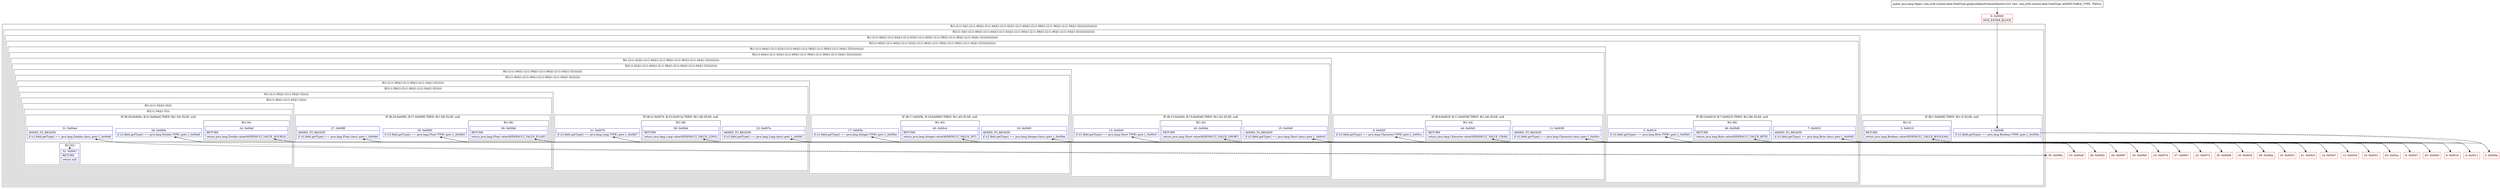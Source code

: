 digraph "CFG forcom.j256.ormlite.field.FieldType.getJavaDefaultValueDefault()Ljava\/lang\/Object;" {
subgraph cluster_Region_1158192530 {
label = "R(1:(2:(1:3)|(1:(2:(1:46)|(1:(2:(1:44)|(1:(2:(1:42)|(1:(2:(1:40)|(1:(2:(1:38)|(1:(2:(1:36)|(1:(2:(1:34)|(1:32)))))))))))))))))";
node [shape=record,color=blue];
subgraph cluster_Region_1833020756 {
label = "R(2:(1:3)|(1:(2:(1:46)|(1:(2:(1:44)|(1:(2:(1:42)|(1:(2:(1:40)|(1:(2:(1:38)|(1:(2:(1:36)|(1:(2:(1:34)|(1:32))))))))))))))))";
node [shape=record,color=blue];
subgraph cluster_IfRegion_766556813 {
label = "IF [B:1:0x0008] THEN: R(1:3) ELSE: null";
node [shape=record,color=blue];
Node_1 [shape=record,label="{1\:\ 0x0008|if (r2.field.getType() == java.lang.Boolean.TYPE) goto L_0x000a\l}"];
subgraph cluster_Region_920567726 {
label = "R(1:3)";
node [shape=record,color=blue];
Node_3 [shape=record,label="{3\:\ 0x0010|RETURN\l|return java.lang.Boolean.valueOf(DEFAULT_VALUE_BOOLEAN)\l}"];
}
}
subgraph cluster_Region_935022826 {
label = "R(1:(2:(1:46)|(1:(2:(1:44)|(1:(2:(1:42)|(1:(2:(1:40)|(1:(2:(1:38)|(1:(2:(1:36)|(1:(2:(1:34)|(1:32)))))))))))))))";
node [shape=record,color=blue];
subgraph cluster_Region_1466982468 {
label = "R(2:(1:46)|(1:(2:(1:44)|(1:(2:(1:42)|(1:(2:(1:40)|(1:(2:(1:38)|(1:(2:(1:36)|(1:(2:(1:34)|(1:32))))))))))))))";
node [shape=record,color=blue];
subgraph cluster_IfRegion_2143083765 {
label = "IF [B:5:0x0019, B:7:0x0023] THEN: R(1:46) ELSE: null";
node [shape=record,color=blue];
Node_5 [shape=record,label="{5\:\ 0x0019|if (r2.field.getType() == java.lang.Byte.TYPE) goto L_0x00d3\l}"];
Node_7 [shape=record,label="{7\:\ 0x0023|ADDED_TO_REGION\l|if (r2.field.getType() == java.lang.Byte.class) goto L_0x00d3\l}"];
subgraph cluster_Region_1012674403 {
label = "R(1:46)";
node [shape=record,color=blue];
Node_46 [shape=record,label="{46\:\ 0x00d9|RETURN\l|return java.lang.Byte.valueOf(DEFAULT_VALUE_BYTE)\l}"];
}
}
subgraph cluster_Region_1359811586 {
label = "R(1:(2:(1:44)|(1:(2:(1:42)|(1:(2:(1:40)|(1:(2:(1:38)|(1:(2:(1:36)|(1:(2:(1:34)|(1:32)))))))))))))";
node [shape=record,color=blue];
subgraph cluster_Region_95104039 {
label = "R(2:(1:44)|(1:(2:(1:42)|(1:(2:(1:40)|(1:(2:(1:38)|(1:(2:(1:36)|(1:(2:(1:34)|(1:32))))))))))))";
node [shape=record,color=blue];
subgraph cluster_IfRegion_485036819 {
label = "IF [B:9:0x002f, B:11:0x0039] THEN: R(1:44) ELSE: null";
node [shape=record,color=blue];
Node_9 [shape=record,label="{9\:\ 0x002f|if (r2.field.getType() == java.lang.Character.TYPE) goto L_0x00cc\l}"];
Node_11 [shape=record,label="{11\:\ 0x0039|ADDED_TO_REGION\l|if (r2.field.getType() == java.lang.Character.class) goto L_0x00cc\l}"];
subgraph cluster_Region_1091768538 {
label = "R(1:44)";
node [shape=record,color=blue];
Node_44 [shape=record,label="{44\:\ 0x00d2|RETURN\l|return java.lang.Character.valueOf(DEFAULT_VALUE_CHAR)\l}"];
}
}
subgraph cluster_Region_2022158846 {
label = "R(1:(2:(1:42)|(1:(2:(1:40)|(1:(2:(1:38)|(1:(2:(1:36)|(1:(2:(1:34)|(1:32)))))))))))";
node [shape=record,color=blue];
subgraph cluster_Region_613507293 {
label = "R(2:(1:42)|(1:(2:(1:40)|(1:(2:(1:38)|(1:(2:(1:36)|(1:(2:(1:34)|(1:32))))))))))";
node [shape=record,color=blue];
subgraph cluster_IfRegion_1882492631 {
label = "IF [B:13:0x0045, B:15:0x004f] THEN: R(1:42) ELSE: null";
node [shape=record,color=blue];
Node_13 [shape=record,label="{13\:\ 0x0045|if (r2.field.getType() == java.lang.Short.TYPE) goto L_0x00c5\l}"];
Node_15 [shape=record,label="{15\:\ 0x004f|ADDED_TO_REGION\l|if (r2.field.getType() == java.lang.Short.class) goto L_0x00c5\l}"];
subgraph cluster_Region_695784907 {
label = "R(1:42)";
node [shape=record,color=blue];
Node_42 [shape=record,label="{42\:\ 0x00cb|RETURN\l|return java.lang.Short.valueOf(DEFAULT_VALUE_SHORT)\l}"];
}
}
subgraph cluster_Region_1815447899 {
label = "R(1:(2:(1:40)|(1:(2:(1:38)|(1:(2:(1:36)|(1:(2:(1:34)|(1:32)))))))))";
node [shape=record,color=blue];
subgraph cluster_Region_1133349768 {
label = "R(2:(1:40)|(1:(2:(1:38)|(1:(2:(1:36)|(1:(2:(1:34)|(1:32))))))))";
node [shape=record,color=blue];
subgraph cluster_IfRegion_387704600 {
label = "IF [B:17:0x005b, B:19:0x0065] THEN: R(1:40) ELSE: null";
node [shape=record,color=blue];
Node_17 [shape=record,label="{17\:\ 0x005b|if (r2.field.getType() == java.lang.Integer.TYPE) goto L_0x00be\l}"];
Node_19 [shape=record,label="{19\:\ 0x0065|ADDED_TO_REGION\l|if (r2.field.getType() == java.lang.Integer.class) goto L_0x00be\l}"];
subgraph cluster_Region_2023931581 {
label = "R(1:40)";
node [shape=record,color=blue];
Node_40 [shape=record,label="{40\:\ 0x00c4|RETURN\l|return java.lang.Integer.valueOf(DEFAULT_VALUE_INT)\l}"];
}
}
subgraph cluster_Region_949854115 {
label = "R(1:(2:(1:38)|(1:(2:(1:36)|(1:(2:(1:34)|(1:32)))))))";
node [shape=record,color=blue];
subgraph cluster_Region_400786163 {
label = "R(2:(1:38)|(1:(2:(1:36)|(1:(2:(1:34)|(1:32))))))";
node [shape=record,color=blue];
subgraph cluster_IfRegion_1594397744 {
label = "IF [B:21:0x0070, B:23:0x007a] THEN: R(1:38) ELSE: null";
node [shape=record,color=blue];
Node_21 [shape=record,label="{21\:\ 0x0070|if (r2.field.getType() == java.lang.Long.TYPE) goto L_0x00b7\l}"];
Node_23 [shape=record,label="{23\:\ 0x007a|ADDED_TO_REGION\l|if (r2.field.getType() == java.lang.Long.class) goto L_0x00b7\l}"];
subgraph cluster_Region_842178106 {
label = "R(1:38)";
node [shape=record,color=blue];
Node_38 [shape=record,label="{38\:\ 0x00bd|RETURN\l|return java.lang.Long.valueOf(DEFAULT_VALUE_LONG)\l}"];
}
}
subgraph cluster_Region_1720090456 {
label = "R(1:(2:(1:36)|(1:(2:(1:34)|(1:32)))))";
node [shape=record,color=blue];
subgraph cluster_Region_1845071201 {
label = "R(2:(1:36)|(1:(2:(1:34)|(1:32))))";
node [shape=record,color=blue];
subgraph cluster_IfRegion_1984642554 {
label = "IF [B:25:0x0085, B:27:0x008f] THEN: R(1:36) ELSE: null";
node [shape=record,color=blue];
Node_25 [shape=record,label="{25\:\ 0x0085|if (r2.field.getType() == java.lang.Float.TYPE) goto L_0x00b0\l}"];
Node_27 [shape=record,label="{27\:\ 0x008f|ADDED_TO_REGION\l|if (r2.field.getType() == java.lang.Float.class) goto L_0x00b0\l}"];
subgraph cluster_Region_1345240647 {
label = "R(1:36)";
node [shape=record,color=blue];
Node_36 [shape=record,label="{36\:\ 0x00b6|RETURN\l|return java.lang.Float.valueOf(DEFAULT_VALUE_FLOAT)\l}"];
}
}
subgraph cluster_Region_92759973 {
label = "R(1:(2:(1:34)|(1:32)))";
node [shape=record,color=blue];
subgraph cluster_Region_615805169 {
label = "R(2:(1:34)|(1:32))";
node [shape=record,color=blue];
subgraph cluster_IfRegion_188689776 {
label = "IF [B:29:0x009a, B:31:0x00a4] THEN: R(1:34) ELSE: null";
node [shape=record,color=blue];
Node_29 [shape=record,label="{29\:\ 0x009a|if (r2.field.getType() == java.lang.Double.TYPE) goto L_0x00a9\l}"];
Node_31 [shape=record,label="{31\:\ 0x00a4|ADDED_TO_REGION\l|if (r2.field.getType() == java.lang.Double.class) goto L_0x00a9\l}"];
subgraph cluster_Region_776365782 {
label = "R(1:34)";
node [shape=record,color=blue];
Node_34 [shape=record,label="{34\:\ 0x00af|RETURN\l|return java.lang.Double.valueOf(DEFAULT_VALUE_DOUBLE)\l}"];
}
}
subgraph cluster_Region_281188084 {
label = "R(1:32)";
node [shape=record,color=blue];
Node_32 [shape=record,label="{32\:\ 0x00a7|RETURN\l|return null\l}"];
}
}
}
}
}
}
}
}
}
}
}
}
}
}
}
}
}
Node_0 [shape=record,color=red,label="{0\:\ 0x0000|MTH_ENTER_BLOCK\l}"];
Node_2 [shape=record,color=red,label="{2\:\ 0x000a}"];
Node_4 [shape=record,color=red,label="{4\:\ 0x0011}"];
Node_6 [shape=record,color=red,label="{6\:\ 0x001b}"];
Node_8 [shape=record,color=red,label="{8\:\ 0x0027}"];
Node_10 [shape=record,color=red,label="{10\:\ 0x0031}"];
Node_12 [shape=record,color=red,label="{12\:\ 0x003d}"];
Node_14 [shape=record,color=red,label="{14\:\ 0x0047}"];
Node_16 [shape=record,color=red,label="{16\:\ 0x0053}"];
Node_18 [shape=record,color=red,label="{18\:\ 0x005d}"];
Node_20 [shape=record,color=red,label="{20\:\ 0x0068}"];
Node_22 [shape=record,color=red,label="{22\:\ 0x0072}"];
Node_24 [shape=record,color=red,label="{24\:\ 0x007d}"];
Node_26 [shape=record,color=red,label="{26\:\ 0x0087}"];
Node_28 [shape=record,color=red,label="{28\:\ 0x0092}"];
Node_30 [shape=record,color=red,label="{30\:\ 0x009c}"];
Node_33 [shape=record,color=red,label="{33\:\ 0x00a9}"];
Node_35 [shape=record,color=red,label="{35\:\ 0x00b0}"];
Node_37 [shape=record,color=red,label="{37\:\ 0x00b7}"];
Node_39 [shape=record,color=red,label="{39\:\ 0x00be}"];
Node_41 [shape=record,color=red,label="{41\:\ 0x00c5}"];
Node_43 [shape=record,color=red,label="{43\:\ 0x00cc}"];
Node_45 [shape=record,color=red,label="{45\:\ 0x00d3}"];
MethodNode[shape=record,label="{public java.lang.Object com.j256.ormlite.field.FieldType.getJavaDefaultValueDefault((r2v0 'this' com.j256.ormlite.field.FieldType A[IMMUTABLE_TYPE, THIS])) }"];
MethodNode -> Node_0;
Node_1 -> Node_2;
Node_1 -> Node_4[style=dashed];
Node_5 -> Node_6[style=dashed];
Node_5 -> Node_45;
Node_7 -> Node_8[style=dashed];
Node_7 -> Node_45;
Node_9 -> Node_10[style=dashed];
Node_9 -> Node_43;
Node_11 -> Node_12[style=dashed];
Node_11 -> Node_43;
Node_13 -> Node_14[style=dashed];
Node_13 -> Node_41;
Node_15 -> Node_16[style=dashed];
Node_15 -> Node_41;
Node_17 -> Node_18[style=dashed];
Node_17 -> Node_39;
Node_19 -> Node_20[style=dashed];
Node_19 -> Node_39;
Node_21 -> Node_22[style=dashed];
Node_21 -> Node_37;
Node_23 -> Node_24[style=dashed];
Node_23 -> Node_37;
Node_25 -> Node_26[style=dashed];
Node_25 -> Node_35;
Node_27 -> Node_28[style=dashed];
Node_27 -> Node_35;
Node_29 -> Node_30[style=dashed];
Node_29 -> Node_33;
Node_31 -> Node_32[style=dashed];
Node_31 -> Node_33;
Node_0 -> Node_1;
Node_2 -> Node_3;
Node_4 -> Node_5;
Node_6 -> Node_7;
Node_8 -> Node_9;
Node_10 -> Node_11;
Node_12 -> Node_13;
Node_14 -> Node_15;
Node_16 -> Node_17;
Node_18 -> Node_19;
Node_20 -> Node_21;
Node_22 -> Node_23;
Node_24 -> Node_25;
Node_26 -> Node_27;
Node_28 -> Node_29;
Node_30 -> Node_31;
Node_33 -> Node_34;
Node_35 -> Node_36;
Node_37 -> Node_38;
Node_39 -> Node_40;
Node_41 -> Node_42;
Node_43 -> Node_44;
Node_45 -> Node_46;
}

